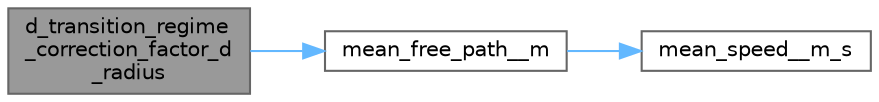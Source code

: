 digraph "d_transition_regime_correction_factor_d_radius"
{
 // LATEX_PDF_SIZE
  bgcolor="transparent";
  edge [fontname=Helvetica,fontsize=10,labelfontname=Helvetica,labelfontsize=10];
  node [fontname=Helvetica,fontsize=10,shape=box,height=0.2,width=0.4];
  rankdir="LR";
  Node1 [label="d_transition_regime\l_correction_factor_d\l_radius",height=0.2,width=0.4,color="gray40", fillcolor="grey60", style="filled", fontcolor="black",tooltip=" "];
  Node1 -> Node2 [color="steelblue1",style="solid"];
  Node2 [label="mean_free_path__m",height=0.2,width=0.4,color="grey40", fillcolor="white", style="filled",URL="$util_8h.html#ae1c969544a10c17746622cf73186835c",tooltip=" "];
  Node2 -> Node3 [color="steelblue1",style="solid"];
  Node3 [label="mean_speed__m_s",height=0.2,width=0.4,color="grey40", fillcolor="white", style="filled",URL="$util_8h.html#a77fbb355dc943308c5632fe698e81363",tooltip=" "];
}
